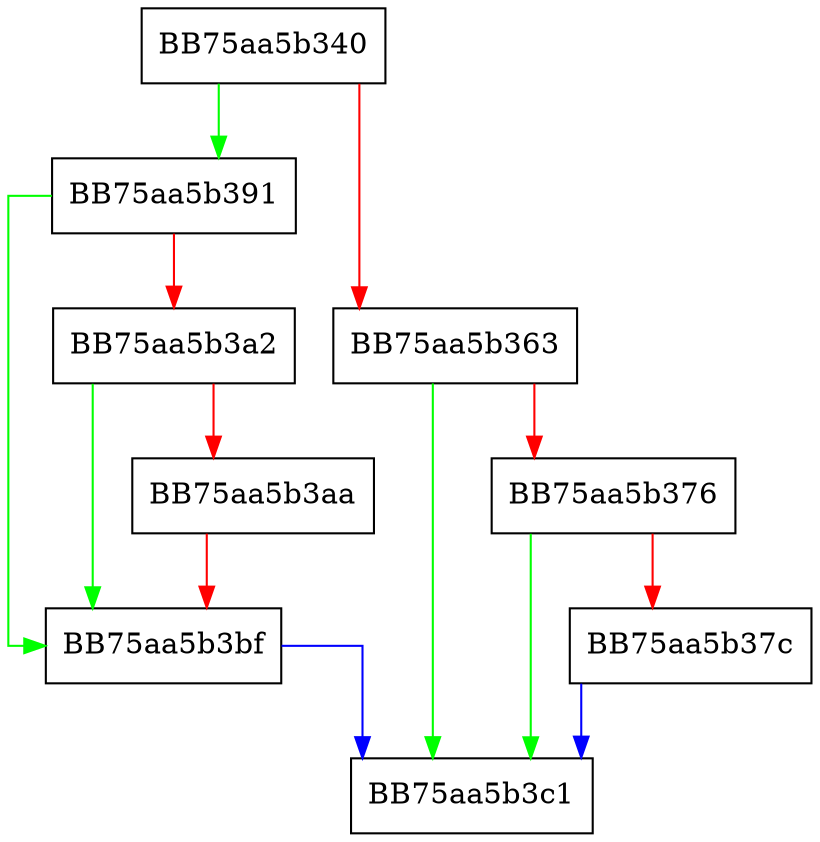 digraph RemoveUnusedCode {
  node [shape="box"];
  graph [splines=ortho];
  BB75aa5b340 -> BB75aa5b391 [color="green"];
  BB75aa5b340 -> BB75aa5b363 [color="red"];
  BB75aa5b363 -> BB75aa5b3c1 [color="green"];
  BB75aa5b363 -> BB75aa5b376 [color="red"];
  BB75aa5b376 -> BB75aa5b3c1 [color="green"];
  BB75aa5b376 -> BB75aa5b37c [color="red"];
  BB75aa5b37c -> BB75aa5b3c1 [color="blue"];
  BB75aa5b391 -> BB75aa5b3bf [color="green"];
  BB75aa5b391 -> BB75aa5b3a2 [color="red"];
  BB75aa5b3a2 -> BB75aa5b3bf [color="green"];
  BB75aa5b3a2 -> BB75aa5b3aa [color="red"];
  BB75aa5b3aa -> BB75aa5b3bf [color="red"];
  BB75aa5b3bf -> BB75aa5b3c1 [color="blue"];
}